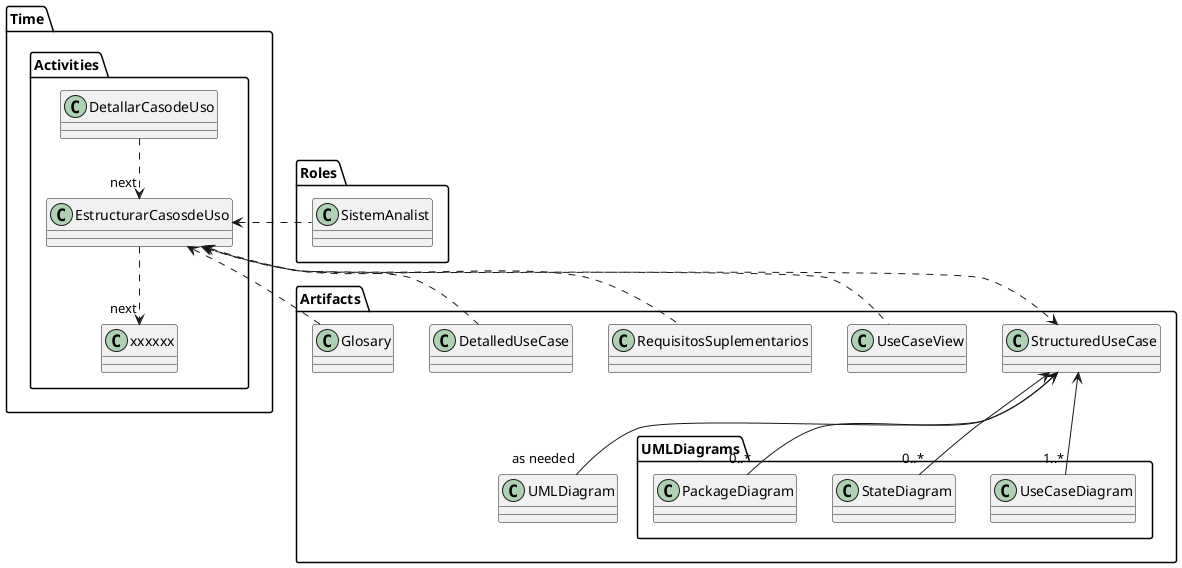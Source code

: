@startuml

  set namespaceSeparator .
  
  Time.Activities.DetallarCasodeUso ..> "next" Time.Activities.EstructurarCasosdeUso
  Time.Activities.EstructurarCasosdeUso <.right. Roles.SistemAnalist
  Time.Activities.EstructurarCasosdeUso ..> "next" Time.Activities.xxxxxx 
  'TODO: definir el next de  Time.Activities.xxxxxx 
  
  Time.Activities.EstructurarCasosdeUso <.. Artifacts.UseCaseView
  Time.Activities.EstructurarCasosdeUso <.. Artifacts.RequisitosSuplementarios
  Time.Activities.EstructurarCasosdeUso <.. Artifacts.DetalledUseCase
  Time.Activities.EstructurarCasosdeUso <.. Artifacts.Glosary

  Time.Activities.EstructurarCasosdeUso .> Artifacts.StructuredUseCase

  namespace Artifacts {
    namespace UMLDiagrams {
    }
    StructuredUseCase <-- "1..*" Artifacts.UMLDiagrams.UseCaseDiagram
    StructuredUseCase <-- "0..*" Artifacts.UMLDiagrams.StateDiagram
    StructuredUseCase <-- "0..*" Artifacts.UMLDiagrams.PackageDiagram
    'StructuredUseCase <-- "0..*" Artifacts.UMLDiagrams.SequenceDiagram
    'StructuredUseCase <-- "0..*" Artifacts.UMLDiagrams.ActivityDiagram
    'StructuredUseCase <-- "0..*" Artifacts.UMLDiagrams.InteractionDiagram
    StructuredUseCase <-- "as needed" UMLDiagram
  }

@enduml